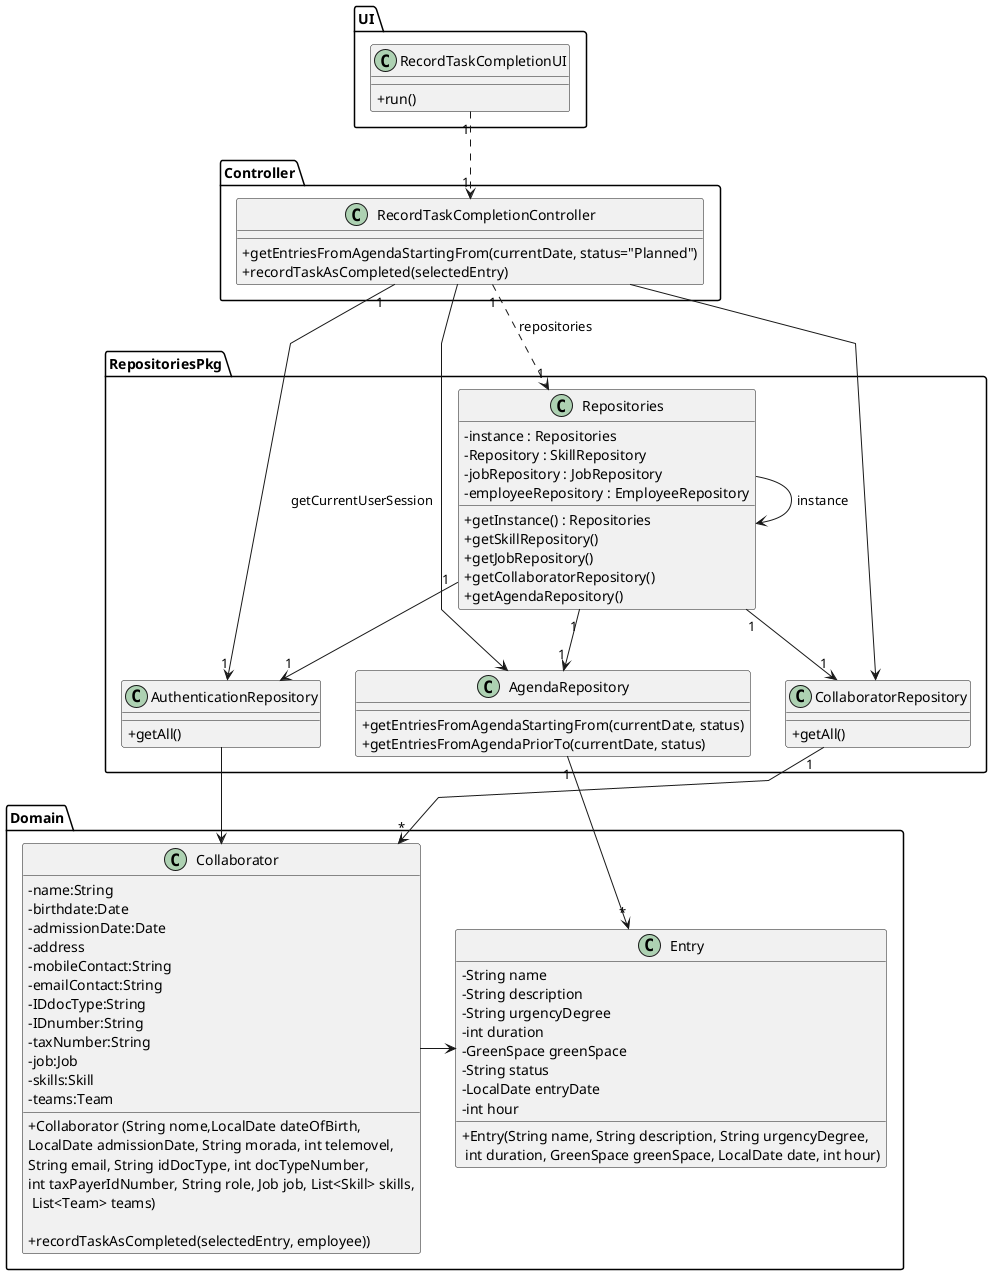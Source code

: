 @startuml
'skinparam monochrome true
skinparam packageStyle rectangle
skinparam shadowing false
skinparam linetype polyline
'skinparam linetype orto

skinparam classAttributeIconSize 0

'left to right direction
Package Controller <<Folder>>{
    class RecordTaskCompletionController {
        + getEntriesFromAgendaStartingFrom(currentDate, status="Planned")
        + recordTaskAsCompleted(selectedEntry)

    }
}

Package UI <<Folder>>{
    class RecordTaskCompletionUI {
        +run()
    }
}

Package RepositoriesPkg <<Folder>>{
    class Repositories{
        - instance : Repositories
        - Repository : SkillRepository
        - jobRepository : JobRepository
        - employeeRepository : EmployeeRepository


        + getInstance() : Repositories
        + getSkillRepository()
        + getJobRepository()
        + getCollaboratorRepository()
        + getAgendaRepository()
    }

    class AgendaRepository{
        + getEntriesFromAgendaStartingFrom(currentDate, status)
        + getEntriesFromAgendaPriorTo(currentDate, status)
    }



    class CollaboratorRepository{


        + getAll()
    }

    class AuthenticationRepository{

        + getAll()
    }
}

Package Domain <<Folder>>{
    class Entry {
        - String name
        - String description
        - String urgencyDegree
        - int duration
        - GreenSpace greenSpace
        - String status
        - LocalDate entryDate
        - int hour
        + Entry(String name, String description, String urgencyDegree,\n int duration, GreenSpace greenSpace, LocalDate date, int hour)

    }

    class Collaborator{
        -name:String
        -birthdate:Date
        -admissionDate:Date
        -address
        -mobileContact:String
        -emailContact:String
        -IDdocType:String
        -IDnumber:String
        -taxNumber:String
        -job:Job
        -skills:Skill
        -teams:Team

        +Collaborator (String nome,LocalDate dateOfBirth,\nLocalDate admissionDate, String morada, int telemovel,\nString email, String idDocType, int docTypeNumber,\nint taxPayerIdNumber, String role, Job job, List<Skill> skills,\n List<Team> teams)

        + recordTaskAsCompleted(selectedEntry, employee))
    }
}


RecordTaskCompletionUI "1" ..> "1" RecordTaskCompletionController


AuthenticationRepository -> Collaborator


Repositories --> Repositories : instance
Repositories"1" -->"1" AuthenticationRepository
Repositories "1" --> "1" AgendaRepository
Repositories"1" -->"1" CollaboratorRepository
CollaboratorRepository"1" -->"*" Collaborator

AgendaRepository"1" ->"*" Entry
Collaborator -> Entry

RecordTaskCompletionController -> CollaboratorRepository
RecordTaskCompletionController -> AgendaRepository
RecordTaskCompletionController "1" ..> "1" Repositories : repositories
RecordTaskCompletionController "1" --> "1" AuthenticationRepository : getCurrentUserSession

@enduml